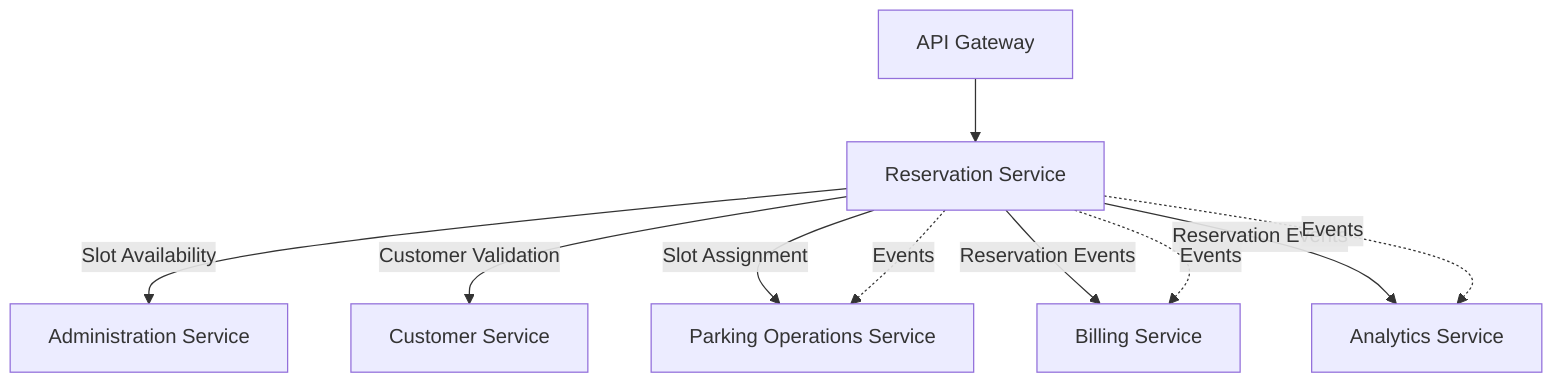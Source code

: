graph TD
    Reservations[Reservation Service]
    ParkingOps[Parking Operations Service]
    Billing[Billing Service]
    Admin[Administration Service]
    Customer[Customer Service]
    Analytics[Analytics Service]
    Gateway[API Gateway]

    Gateway --> Reservations
    Reservations -->|Slot Availability| Admin
    Reservations -->|Customer Validation| Customer
    Reservations -->|Slot Assignment| ParkingOps
    Reservations -->|Reservation Events| Billing
    Reservations -->|Reservation Events| Analytics
    Reservations -.->|Events| ParkingOps
    Reservations -.->|Events| Billing
    Reservations -.->|Events| Analytics
